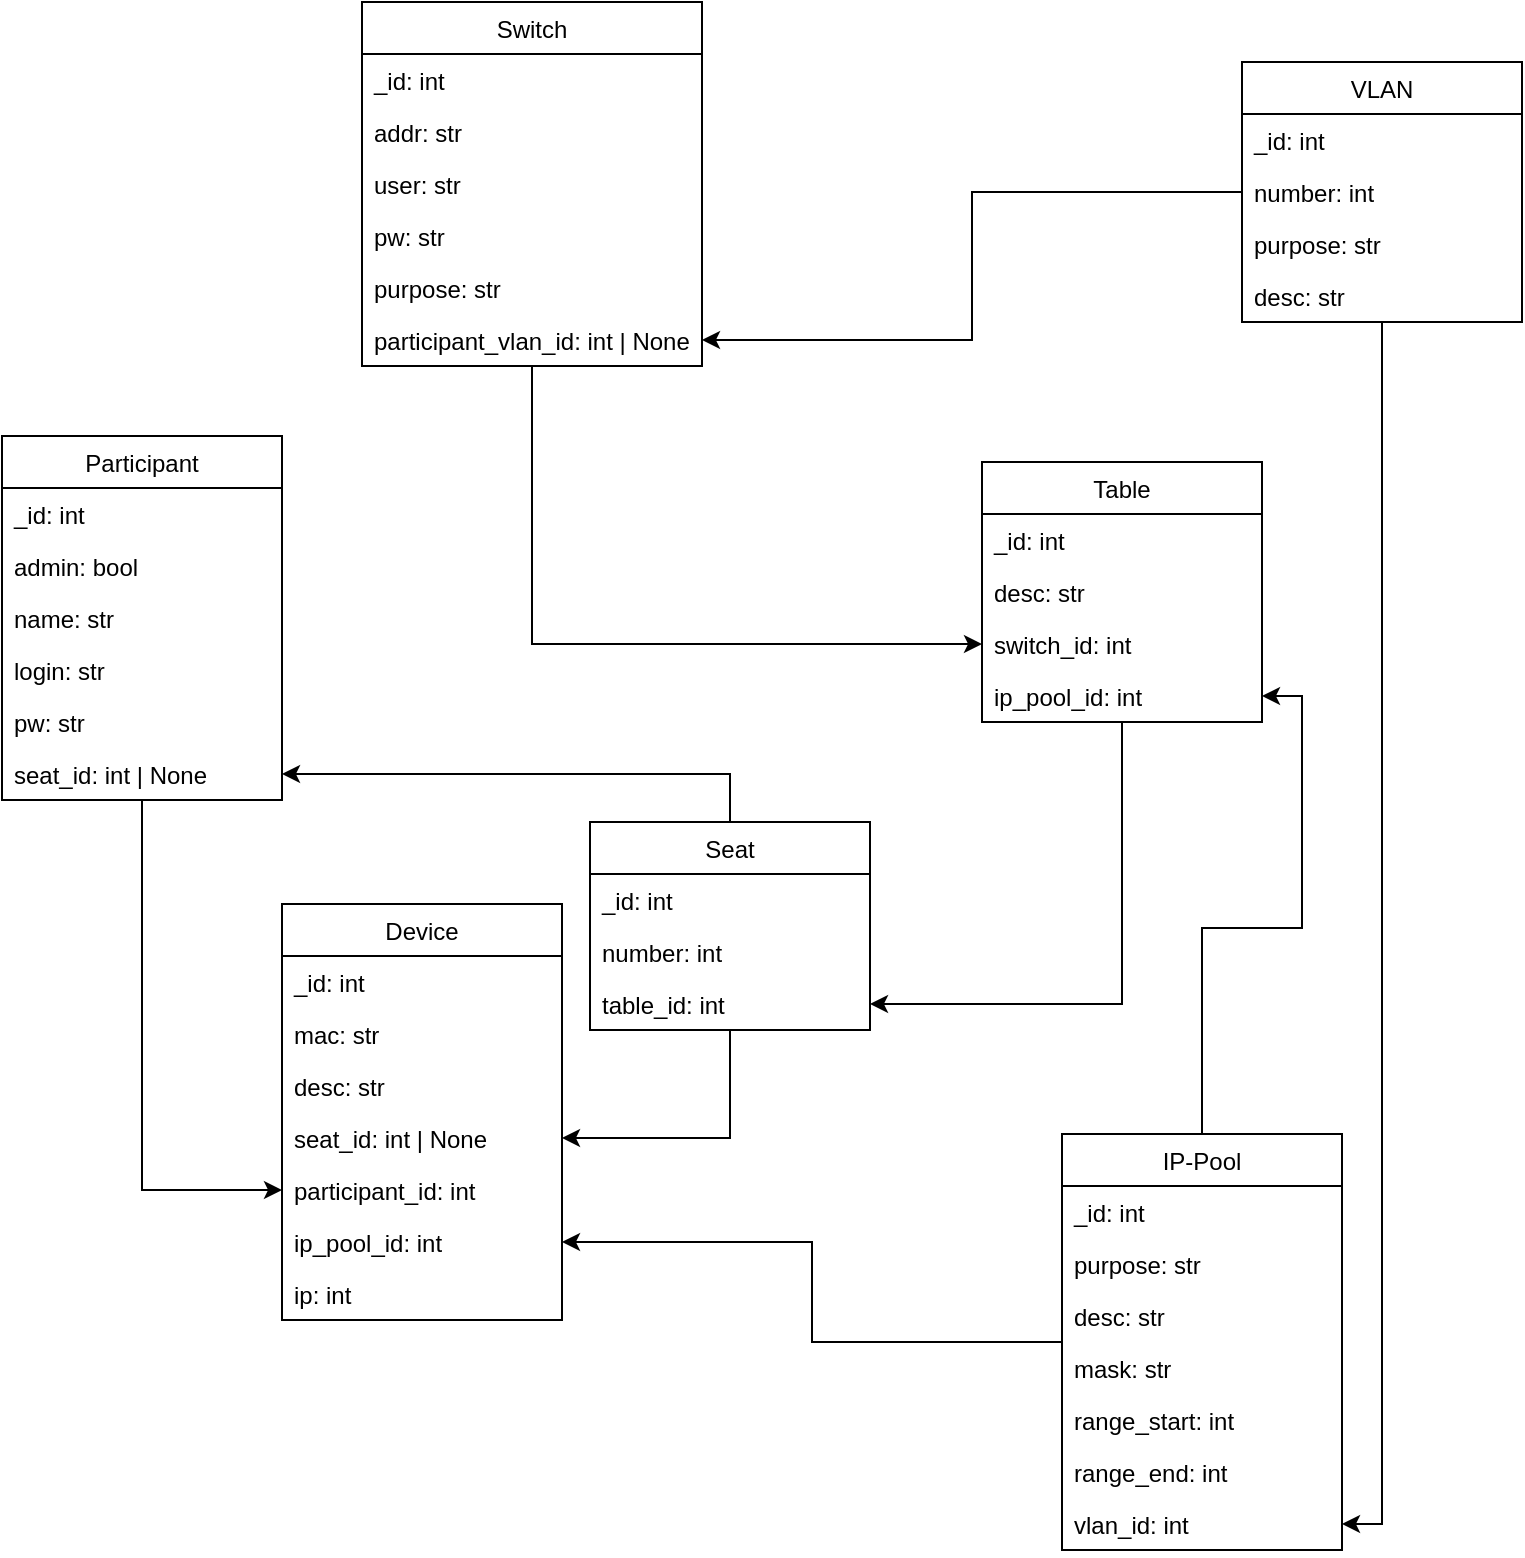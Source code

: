 <mxfile version="19.0.3" type="device"><diagram id="C5RBs43oDa-KdzZeNtuy" name="Page-1"><mxGraphModel dx="1102" dy="883" grid="1" gridSize="10" guides="1" tooltips="1" connect="1" arrows="1" fold="1" page="1" pageScale="1" pageWidth="827" pageHeight="1169" math="0" shadow="0"><root><mxCell id="WIyWlLk6GJQsqaUBKTNV-0"/><mxCell id="WIyWlLk6GJQsqaUBKTNV-1" parent="WIyWlLk6GJQsqaUBKTNV-0"/><mxCell id="2ZvJBWMW0w1A2e-M8b5J-0" value="Switch" style="swimlane;fontStyle=0;childLayout=stackLayout;horizontal=1;startSize=26;fillColor=none;horizontalStack=0;resizeParent=1;resizeParentMax=0;resizeLast=0;collapsible=1;marginBottom=0;" vertex="1" parent="WIyWlLk6GJQsqaUBKTNV-1"><mxGeometry x="230" y="30" width="170" height="182" as="geometry"/></mxCell><mxCell id="2ZvJBWMW0w1A2e-M8b5J-4" value="_id: int" style="text;strokeColor=none;fillColor=none;align=left;verticalAlign=top;spacingLeft=4;spacingRight=4;overflow=hidden;rotatable=0;points=[[0,0.5],[1,0.5]];portConstraint=eastwest;" vertex="1" parent="2ZvJBWMW0w1A2e-M8b5J-0"><mxGeometry y="26" width="170" height="26" as="geometry"/></mxCell><mxCell id="2ZvJBWMW0w1A2e-M8b5J-1" value="addr: str" style="text;strokeColor=none;fillColor=none;align=left;verticalAlign=top;spacingLeft=4;spacingRight=4;overflow=hidden;rotatable=0;points=[[0,0.5],[1,0.5]];portConstraint=eastwest;" vertex="1" parent="2ZvJBWMW0w1A2e-M8b5J-0"><mxGeometry y="52" width="170" height="26" as="geometry"/></mxCell><mxCell id="2ZvJBWMW0w1A2e-M8b5J-2" value="user: str" style="text;strokeColor=none;fillColor=none;align=left;verticalAlign=top;spacingLeft=4;spacingRight=4;overflow=hidden;rotatable=0;points=[[0,0.5],[1,0.5]];portConstraint=eastwest;" vertex="1" parent="2ZvJBWMW0w1A2e-M8b5J-0"><mxGeometry y="78" width="170" height="26" as="geometry"/></mxCell><mxCell id="2ZvJBWMW0w1A2e-M8b5J-3" value="pw: str" style="text;strokeColor=none;fillColor=none;align=left;verticalAlign=top;spacingLeft=4;spacingRight=4;overflow=hidden;rotatable=0;points=[[0,0.5],[1,0.5]];portConstraint=eastwest;" vertex="1" parent="2ZvJBWMW0w1A2e-M8b5J-0"><mxGeometry y="104" width="170" height="26" as="geometry"/></mxCell><mxCell id="2ZvJBWMW0w1A2e-M8b5J-42" value="purpose: str" style="text;strokeColor=none;fillColor=none;align=left;verticalAlign=top;spacingLeft=4;spacingRight=4;overflow=hidden;rotatable=0;points=[[0,0.5],[1,0.5]];portConstraint=eastwest;" vertex="1" parent="2ZvJBWMW0w1A2e-M8b5J-0"><mxGeometry y="130" width="170" height="26" as="geometry"/></mxCell><mxCell id="2ZvJBWMW0w1A2e-M8b5J-52" value="participant_vlan_id: int | None" style="text;strokeColor=none;fillColor=none;align=left;verticalAlign=top;spacingLeft=4;spacingRight=4;overflow=hidden;rotatable=0;points=[[0,0.5],[1,0.5]];portConstraint=eastwest;" vertex="1" parent="2ZvJBWMW0w1A2e-M8b5J-0"><mxGeometry y="156" width="170" height="26" as="geometry"/></mxCell><mxCell id="2ZvJBWMW0w1A2e-M8b5J-5" value="Table" style="swimlane;fontStyle=0;childLayout=stackLayout;horizontal=1;startSize=26;fillColor=none;horizontalStack=0;resizeParent=1;resizeParentMax=0;resizeLast=0;collapsible=1;marginBottom=0;" vertex="1" parent="WIyWlLk6GJQsqaUBKTNV-1"><mxGeometry x="540" y="260" width="140" height="130" as="geometry"/></mxCell><mxCell id="2ZvJBWMW0w1A2e-M8b5J-6" value="_id: int" style="text;strokeColor=none;fillColor=none;align=left;verticalAlign=top;spacingLeft=4;spacingRight=4;overflow=hidden;rotatable=0;points=[[0,0.5],[1,0.5]];portConstraint=eastwest;" vertex="1" parent="2ZvJBWMW0w1A2e-M8b5J-5"><mxGeometry y="26" width="140" height="26" as="geometry"/></mxCell><mxCell id="2ZvJBWMW0w1A2e-M8b5J-7" value="desc: str" style="text;strokeColor=none;fillColor=none;align=left;verticalAlign=top;spacingLeft=4;spacingRight=4;overflow=hidden;rotatable=0;points=[[0,0.5],[1,0.5]];portConstraint=eastwest;" vertex="1" parent="2ZvJBWMW0w1A2e-M8b5J-5"><mxGeometry y="52" width="140" height="26" as="geometry"/></mxCell><mxCell id="2ZvJBWMW0w1A2e-M8b5J-8" value="switch_id: int" style="text;strokeColor=none;fillColor=none;align=left;verticalAlign=top;spacingLeft=4;spacingRight=4;overflow=hidden;rotatable=0;points=[[0,0.5],[1,0.5]];portConstraint=eastwest;" vertex="1" parent="2ZvJBWMW0w1A2e-M8b5J-5"><mxGeometry y="78" width="140" height="26" as="geometry"/></mxCell><mxCell id="2ZvJBWMW0w1A2e-M8b5J-59" value="ip_pool_id: int" style="text;strokeColor=none;fillColor=none;align=left;verticalAlign=top;spacingLeft=4;spacingRight=4;overflow=hidden;rotatable=0;points=[[0,0.5],[1,0.5]];portConstraint=eastwest;" vertex="1" parent="2ZvJBWMW0w1A2e-M8b5J-5"><mxGeometry y="104" width="140" height="26" as="geometry"/></mxCell><mxCell id="2ZvJBWMW0w1A2e-M8b5J-9" value="" style="endArrow=classic;html=1;rounded=0;edgeStyle=orthogonalEdgeStyle;" edge="1" parent="WIyWlLk6GJQsqaUBKTNV-1" source="2ZvJBWMW0w1A2e-M8b5J-0" target="2ZvJBWMW0w1A2e-M8b5J-8"><mxGeometry width="50" height="50" relative="1" as="geometry"><mxPoint x="390" y="480" as="sourcePoint"/><mxPoint x="440" y="430" as="targetPoint"/></mxGeometry></mxCell><mxCell id="2ZvJBWMW0w1A2e-M8b5J-28" value="" style="edgeStyle=orthogonalEdgeStyle;rounded=0;orthogonalLoop=1;jettySize=auto;html=1;" edge="1" parent="WIyWlLk6GJQsqaUBKTNV-1" source="2ZvJBWMW0w1A2e-M8b5J-10" target="2ZvJBWMW0w1A2e-M8b5J-19"><mxGeometry relative="1" as="geometry"><mxPoint x="264" y="492" as="targetPoint"/></mxGeometry></mxCell><mxCell id="2ZvJBWMW0w1A2e-M8b5J-10" value="Seat" style="swimlane;fontStyle=0;childLayout=stackLayout;horizontal=1;startSize=26;fillColor=none;horizontalStack=0;resizeParent=1;resizeParentMax=0;resizeLast=0;collapsible=1;marginBottom=0;" vertex="1" parent="WIyWlLk6GJQsqaUBKTNV-1"><mxGeometry x="344" y="440" width="140" height="104" as="geometry"/></mxCell><mxCell id="2ZvJBWMW0w1A2e-M8b5J-11" value="_id: int" style="text;strokeColor=none;fillColor=none;align=left;verticalAlign=top;spacingLeft=4;spacingRight=4;overflow=hidden;rotatable=0;points=[[0,0.5],[1,0.5]];portConstraint=eastwest;" vertex="1" parent="2ZvJBWMW0w1A2e-M8b5J-10"><mxGeometry y="26" width="140" height="26" as="geometry"/></mxCell><mxCell id="2ZvJBWMW0w1A2e-M8b5J-12" value="number: int" style="text;strokeColor=none;fillColor=none;align=left;verticalAlign=top;spacingLeft=4;spacingRight=4;overflow=hidden;rotatable=0;points=[[0,0.5],[1,0.5]];portConstraint=eastwest;" vertex="1" parent="2ZvJBWMW0w1A2e-M8b5J-10"><mxGeometry y="52" width="140" height="26" as="geometry"/></mxCell><mxCell id="2ZvJBWMW0w1A2e-M8b5J-13" value="table_id: int" style="text;strokeColor=none;fillColor=none;align=left;verticalAlign=top;spacingLeft=4;spacingRight=4;overflow=hidden;rotatable=0;points=[[0,0.5],[1,0.5]];portConstraint=eastwest;" vertex="1" parent="2ZvJBWMW0w1A2e-M8b5J-10"><mxGeometry y="78" width="140" height="26" as="geometry"/></mxCell><mxCell id="2ZvJBWMW0w1A2e-M8b5J-14" value="" style="endArrow=classic;html=1;rounded=0;edgeStyle=orthogonalEdgeStyle;" edge="1" parent="WIyWlLk6GJQsqaUBKTNV-1" source="2ZvJBWMW0w1A2e-M8b5J-5" target="2ZvJBWMW0w1A2e-M8b5J-13"><mxGeometry width="50" height="50" relative="1" as="geometry"><mxPoint x="640" y="490" as="sourcePoint"/><mxPoint x="690" y="440" as="targetPoint"/></mxGeometry></mxCell><mxCell id="2ZvJBWMW0w1A2e-M8b5J-15" value="Participant" style="swimlane;fontStyle=0;childLayout=stackLayout;horizontal=1;startSize=26;fillColor=none;horizontalStack=0;resizeParent=1;resizeParentMax=0;resizeLast=0;collapsible=1;marginBottom=0;" vertex="1" parent="WIyWlLk6GJQsqaUBKTNV-1"><mxGeometry x="50" y="247" width="140" height="182" as="geometry"/></mxCell><mxCell id="2ZvJBWMW0w1A2e-M8b5J-16" value="_id: int" style="text;strokeColor=none;fillColor=none;align=left;verticalAlign=top;spacingLeft=4;spacingRight=4;overflow=hidden;rotatable=0;points=[[0,0.5],[1,0.5]];portConstraint=eastwest;" vertex="1" parent="2ZvJBWMW0w1A2e-M8b5J-15"><mxGeometry y="26" width="140" height="26" as="geometry"/></mxCell><mxCell id="2ZvJBWMW0w1A2e-M8b5J-63" value="admin: bool" style="text;strokeColor=none;fillColor=none;align=left;verticalAlign=top;spacingLeft=4;spacingRight=4;overflow=hidden;rotatable=0;points=[[0,0.5],[1,0.5]];portConstraint=eastwest;" vertex="1" parent="2ZvJBWMW0w1A2e-M8b5J-15"><mxGeometry y="52" width="140" height="26" as="geometry"/></mxCell><mxCell id="2ZvJBWMW0w1A2e-M8b5J-17" value="name: str" style="text;strokeColor=none;fillColor=none;align=left;verticalAlign=top;spacingLeft=4;spacingRight=4;overflow=hidden;rotatable=0;points=[[0,0.5],[1,0.5]];portConstraint=eastwest;" vertex="1" parent="2ZvJBWMW0w1A2e-M8b5J-15"><mxGeometry y="78" width="140" height="26" as="geometry"/></mxCell><mxCell id="2ZvJBWMW0w1A2e-M8b5J-64" value="login: str" style="text;strokeColor=none;fillColor=none;align=left;verticalAlign=top;spacingLeft=4;spacingRight=4;overflow=hidden;rotatable=0;points=[[0,0.5],[1,0.5]];portConstraint=eastwest;" vertex="1" parent="2ZvJBWMW0w1A2e-M8b5J-15"><mxGeometry y="104" width="140" height="26" as="geometry"/></mxCell><mxCell id="2ZvJBWMW0w1A2e-M8b5J-18" value="pw: str" style="text;strokeColor=none;fillColor=none;align=left;verticalAlign=top;spacingLeft=4;spacingRight=4;overflow=hidden;rotatable=0;points=[[0,0.5],[1,0.5]];portConstraint=eastwest;" vertex="1" parent="2ZvJBWMW0w1A2e-M8b5J-15"><mxGeometry y="130" width="140" height="26" as="geometry"/></mxCell><mxCell id="2ZvJBWMW0w1A2e-M8b5J-19" value="seat_id: int | None" style="text;strokeColor=none;fillColor=none;align=left;verticalAlign=top;spacingLeft=4;spacingRight=4;overflow=hidden;rotatable=0;points=[[0,0.5],[1,0.5]];portConstraint=eastwest;" vertex="1" parent="2ZvJBWMW0w1A2e-M8b5J-15"><mxGeometry y="156" width="140" height="26" as="geometry"/></mxCell><mxCell id="2ZvJBWMW0w1A2e-M8b5J-29" value="Device" style="swimlane;fontStyle=0;childLayout=stackLayout;horizontal=1;startSize=26;fillColor=none;horizontalStack=0;resizeParent=1;resizeParentMax=0;resizeLast=0;collapsible=1;marginBottom=0;" vertex="1" parent="WIyWlLk6GJQsqaUBKTNV-1"><mxGeometry x="190" y="481" width="140" height="208" as="geometry"/></mxCell><mxCell id="2ZvJBWMW0w1A2e-M8b5J-30" value="_id: int" style="text;strokeColor=none;fillColor=none;align=left;verticalAlign=top;spacingLeft=4;spacingRight=4;overflow=hidden;rotatable=0;points=[[0,0.5],[1,0.5]];portConstraint=eastwest;" vertex="1" parent="2ZvJBWMW0w1A2e-M8b5J-29"><mxGeometry y="26" width="140" height="26" as="geometry"/></mxCell><mxCell id="2ZvJBWMW0w1A2e-M8b5J-33" value="mac: str" style="text;strokeColor=none;fillColor=none;align=left;verticalAlign=top;spacingLeft=4;spacingRight=4;overflow=hidden;rotatable=0;points=[[0,0.5],[1,0.5]];portConstraint=eastwest;" vertex="1" parent="2ZvJBWMW0w1A2e-M8b5J-29"><mxGeometry y="52" width="140" height="26" as="geometry"/></mxCell><mxCell id="2ZvJBWMW0w1A2e-M8b5J-31" value="desc: str" style="text;strokeColor=none;fillColor=none;align=left;verticalAlign=top;spacingLeft=4;spacingRight=4;overflow=hidden;rotatable=0;points=[[0,0.5],[1,0.5]];portConstraint=eastwest;" vertex="1" parent="2ZvJBWMW0w1A2e-M8b5J-29"><mxGeometry y="78" width="140" height="26" as="geometry"/></mxCell><mxCell id="2ZvJBWMW0w1A2e-M8b5J-57" value="seat_id: int | None" style="text;strokeColor=none;fillColor=none;align=left;verticalAlign=top;spacingLeft=4;spacingRight=4;overflow=hidden;rotatable=0;points=[[0,0.5],[1,0.5]];portConstraint=eastwest;" vertex="1" parent="2ZvJBWMW0w1A2e-M8b5J-29"><mxGeometry y="104" width="140" height="26" as="geometry"/></mxCell><mxCell id="2ZvJBWMW0w1A2e-M8b5J-32" value="participant_id: int" style="text;strokeColor=none;fillColor=none;align=left;verticalAlign=top;spacingLeft=4;spacingRight=4;overflow=hidden;rotatable=0;points=[[0,0.5],[1,0.5]];portConstraint=eastwest;" vertex="1" parent="2ZvJBWMW0w1A2e-M8b5J-29"><mxGeometry y="130" width="140" height="26" as="geometry"/></mxCell><mxCell id="2ZvJBWMW0w1A2e-M8b5J-54" value="ip_pool_id: int" style="text;strokeColor=none;fillColor=none;align=left;verticalAlign=top;spacingLeft=4;spacingRight=4;overflow=hidden;rotatable=0;points=[[0,0.5],[1,0.5]];portConstraint=eastwest;" vertex="1" parent="2ZvJBWMW0w1A2e-M8b5J-29"><mxGeometry y="156" width="140" height="26" as="geometry"/></mxCell><mxCell id="2ZvJBWMW0w1A2e-M8b5J-36" value="ip: int" style="text;strokeColor=none;fillColor=none;align=left;verticalAlign=top;spacingLeft=4;spacingRight=4;overflow=hidden;rotatable=0;points=[[0,0.5],[1,0.5]];portConstraint=eastwest;" vertex="1" parent="2ZvJBWMW0w1A2e-M8b5J-29"><mxGeometry y="182" width="140" height="26" as="geometry"/></mxCell><mxCell id="2ZvJBWMW0w1A2e-M8b5J-35" style="edgeStyle=orthogonalEdgeStyle;rounded=0;orthogonalLoop=1;jettySize=auto;html=1;" edge="1" parent="WIyWlLk6GJQsqaUBKTNV-1" source="2ZvJBWMW0w1A2e-M8b5J-15" target="2ZvJBWMW0w1A2e-M8b5J-32"><mxGeometry relative="1" as="geometry"/></mxCell><mxCell id="2ZvJBWMW0w1A2e-M8b5J-37" value="VLAN" style="swimlane;fontStyle=0;childLayout=stackLayout;horizontal=1;startSize=26;fillColor=none;horizontalStack=0;resizeParent=1;resizeParentMax=0;resizeLast=0;collapsible=1;marginBottom=0;" vertex="1" parent="WIyWlLk6GJQsqaUBKTNV-1"><mxGeometry x="670" y="60" width="140" height="130" as="geometry"/></mxCell><mxCell id="2ZvJBWMW0w1A2e-M8b5J-38" value="_id: int" style="text;strokeColor=none;fillColor=none;align=left;verticalAlign=top;spacingLeft=4;spacingRight=4;overflow=hidden;rotatable=0;points=[[0,0.5],[1,0.5]];portConstraint=eastwest;" vertex="1" parent="2ZvJBWMW0w1A2e-M8b5J-37"><mxGeometry y="26" width="140" height="26" as="geometry"/></mxCell><mxCell id="2ZvJBWMW0w1A2e-M8b5J-39" value="number: int" style="text;strokeColor=none;fillColor=none;align=left;verticalAlign=top;spacingLeft=4;spacingRight=4;overflow=hidden;rotatable=0;points=[[0,0.5],[1,0.5]];portConstraint=eastwest;" vertex="1" parent="2ZvJBWMW0w1A2e-M8b5J-37"><mxGeometry y="52" width="140" height="26" as="geometry"/></mxCell><mxCell id="2ZvJBWMW0w1A2e-M8b5J-40" value="purpose: str" style="text;strokeColor=none;fillColor=none;align=left;verticalAlign=top;spacingLeft=4;spacingRight=4;overflow=hidden;rotatable=0;points=[[0,0.5],[1,0.5]];portConstraint=eastwest;" vertex="1" parent="2ZvJBWMW0w1A2e-M8b5J-37"><mxGeometry y="78" width="140" height="26" as="geometry"/></mxCell><mxCell id="2ZvJBWMW0w1A2e-M8b5J-62" value="desc: str" style="text;strokeColor=none;fillColor=none;align=left;verticalAlign=top;spacingLeft=4;spacingRight=4;overflow=hidden;rotatable=0;points=[[0,0.5],[1,0.5]];portConstraint=eastwest;" vertex="1" parent="2ZvJBWMW0w1A2e-M8b5J-37"><mxGeometry y="104" width="140" height="26" as="geometry"/></mxCell><mxCell id="2ZvJBWMW0w1A2e-M8b5J-60" style="edgeStyle=orthogonalEdgeStyle;rounded=0;orthogonalLoop=1;jettySize=auto;html=1;" edge="1" parent="WIyWlLk6GJQsqaUBKTNV-1" source="2ZvJBWMW0w1A2e-M8b5J-43" target="2ZvJBWMW0w1A2e-M8b5J-59"><mxGeometry relative="1" as="geometry"/></mxCell><mxCell id="2ZvJBWMW0w1A2e-M8b5J-43" value="IP-Pool" style="swimlane;fontStyle=0;childLayout=stackLayout;horizontal=1;startSize=26;fillColor=none;horizontalStack=0;resizeParent=1;resizeParentMax=0;resizeLast=0;collapsible=1;marginBottom=0;" vertex="1" parent="WIyWlLk6GJQsqaUBKTNV-1"><mxGeometry x="580" y="596" width="140" height="208" as="geometry"/></mxCell><mxCell id="2ZvJBWMW0w1A2e-M8b5J-44" value="_id: int" style="text;strokeColor=none;fillColor=none;align=left;verticalAlign=top;spacingLeft=4;spacingRight=4;overflow=hidden;rotatable=0;points=[[0,0.5],[1,0.5]];portConstraint=eastwest;" vertex="1" parent="2ZvJBWMW0w1A2e-M8b5J-43"><mxGeometry y="26" width="140" height="26" as="geometry"/></mxCell><mxCell id="2ZvJBWMW0w1A2e-M8b5J-45" value="purpose: str" style="text;strokeColor=none;fillColor=none;align=left;verticalAlign=top;spacingLeft=4;spacingRight=4;overflow=hidden;rotatable=0;points=[[0,0.5],[1,0.5]];portConstraint=eastwest;" vertex="1" parent="2ZvJBWMW0w1A2e-M8b5J-43"><mxGeometry y="52" width="140" height="26" as="geometry"/></mxCell><mxCell id="2ZvJBWMW0w1A2e-M8b5J-61" value="desc: str" style="text;strokeColor=none;fillColor=none;align=left;verticalAlign=top;spacingLeft=4;spacingRight=4;overflow=hidden;rotatable=0;points=[[0,0.5],[1,0.5]];portConstraint=eastwest;" vertex="1" parent="2ZvJBWMW0w1A2e-M8b5J-43"><mxGeometry y="78" width="140" height="26" as="geometry"/></mxCell><mxCell id="2ZvJBWMW0w1A2e-M8b5J-46" value="mask: str" style="text;strokeColor=none;fillColor=none;align=left;verticalAlign=top;spacingLeft=4;spacingRight=4;overflow=hidden;rotatable=0;points=[[0,0.5],[1,0.5]];portConstraint=eastwest;" vertex="1" parent="2ZvJBWMW0w1A2e-M8b5J-43"><mxGeometry y="104" width="140" height="26" as="geometry"/></mxCell><mxCell id="2ZvJBWMW0w1A2e-M8b5J-47" value="range_start: int" style="text;strokeColor=none;fillColor=none;align=left;verticalAlign=top;spacingLeft=4;spacingRight=4;overflow=hidden;rotatable=0;points=[[0,0.5],[1,0.5]];portConstraint=eastwest;" vertex="1" parent="2ZvJBWMW0w1A2e-M8b5J-43"><mxGeometry y="130" width="140" height="26" as="geometry"/></mxCell><mxCell id="2ZvJBWMW0w1A2e-M8b5J-48" value="range_end: int" style="text;strokeColor=none;fillColor=none;align=left;verticalAlign=top;spacingLeft=4;spacingRight=4;overflow=hidden;rotatable=0;points=[[0,0.5],[1,0.5]];portConstraint=eastwest;" vertex="1" parent="2ZvJBWMW0w1A2e-M8b5J-43"><mxGeometry y="156" width="140" height="26" as="geometry"/></mxCell><mxCell id="2ZvJBWMW0w1A2e-M8b5J-49" value="vlan_id: int" style="text;strokeColor=none;fillColor=none;align=left;verticalAlign=top;spacingLeft=4;spacingRight=4;overflow=hidden;rotatable=0;points=[[0,0.5],[1,0.5]];portConstraint=eastwest;" vertex="1" parent="2ZvJBWMW0w1A2e-M8b5J-43"><mxGeometry y="182" width="140" height="26" as="geometry"/></mxCell><mxCell id="2ZvJBWMW0w1A2e-M8b5J-51" style="edgeStyle=orthogonalEdgeStyle;rounded=0;orthogonalLoop=1;jettySize=auto;html=1;" edge="1" parent="WIyWlLk6GJQsqaUBKTNV-1" source="2ZvJBWMW0w1A2e-M8b5J-37" target="2ZvJBWMW0w1A2e-M8b5J-49"><mxGeometry relative="1" as="geometry"/></mxCell><mxCell id="2ZvJBWMW0w1A2e-M8b5J-53" style="edgeStyle=orthogonalEdgeStyle;rounded=0;orthogonalLoop=1;jettySize=auto;html=1;" edge="1" parent="WIyWlLk6GJQsqaUBKTNV-1" source="2ZvJBWMW0w1A2e-M8b5J-37" target="2ZvJBWMW0w1A2e-M8b5J-52"><mxGeometry relative="1" as="geometry"/></mxCell><mxCell id="2ZvJBWMW0w1A2e-M8b5J-55" style="edgeStyle=orthogonalEdgeStyle;rounded=0;orthogonalLoop=1;jettySize=auto;html=1;" edge="1" parent="WIyWlLk6GJQsqaUBKTNV-1" source="2ZvJBWMW0w1A2e-M8b5J-43" target="2ZvJBWMW0w1A2e-M8b5J-54"><mxGeometry relative="1" as="geometry"/></mxCell><mxCell id="2ZvJBWMW0w1A2e-M8b5J-58" style="edgeStyle=orthogonalEdgeStyle;rounded=0;orthogonalLoop=1;jettySize=auto;html=1;" edge="1" parent="WIyWlLk6GJQsqaUBKTNV-1" source="2ZvJBWMW0w1A2e-M8b5J-10" target="2ZvJBWMW0w1A2e-M8b5J-57"><mxGeometry relative="1" as="geometry"/></mxCell></root></mxGraphModel></diagram></mxfile>